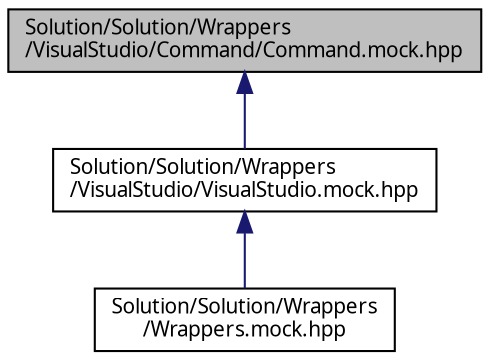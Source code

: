 digraph "Solution/Solution/Wrappers/VisualStudio/Command/Command.mock.hpp"
{
 // INTERACTIVE_SVG=YES
  edge [fontname="Verdana",fontsize="10",labelfontname="Verdana",labelfontsize="10"];
  node [fontname="Verdana",fontsize="10",shape=record];
  Node1 [label="Solution/Solution/Wrappers\l/VisualStudio/Command/Command.mock.hpp",height=0.2,width=0.4,color="black", fillcolor="grey75", style="filled", fontcolor="black"];
  Node1 -> Node2 [dir="back",color="midnightblue",fontsize="10",style="solid",fontname="Verdana"];
  Node2 [label="Solution/Solution/Wrappers\l/VisualStudio/VisualStudio.mock.hpp",height=0.2,width=0.4,color="black", fillcolor="white", style="filled",URL="$_visual_studio_8mock_8hpp_source.html"];
  Node2 -> Node3 [dir="back",color="midnightblue",fontsize="10",style="solid",fontname="Verdana"];
  Node3 [label="Solution/Solution/Wrappers\l/Wrappers.mock.hpp",height=0.2,width=0.4,color="black", fillcolor="white", style="filled",URL="$_wrappers_8mock_8hpp_source.html"];
}
